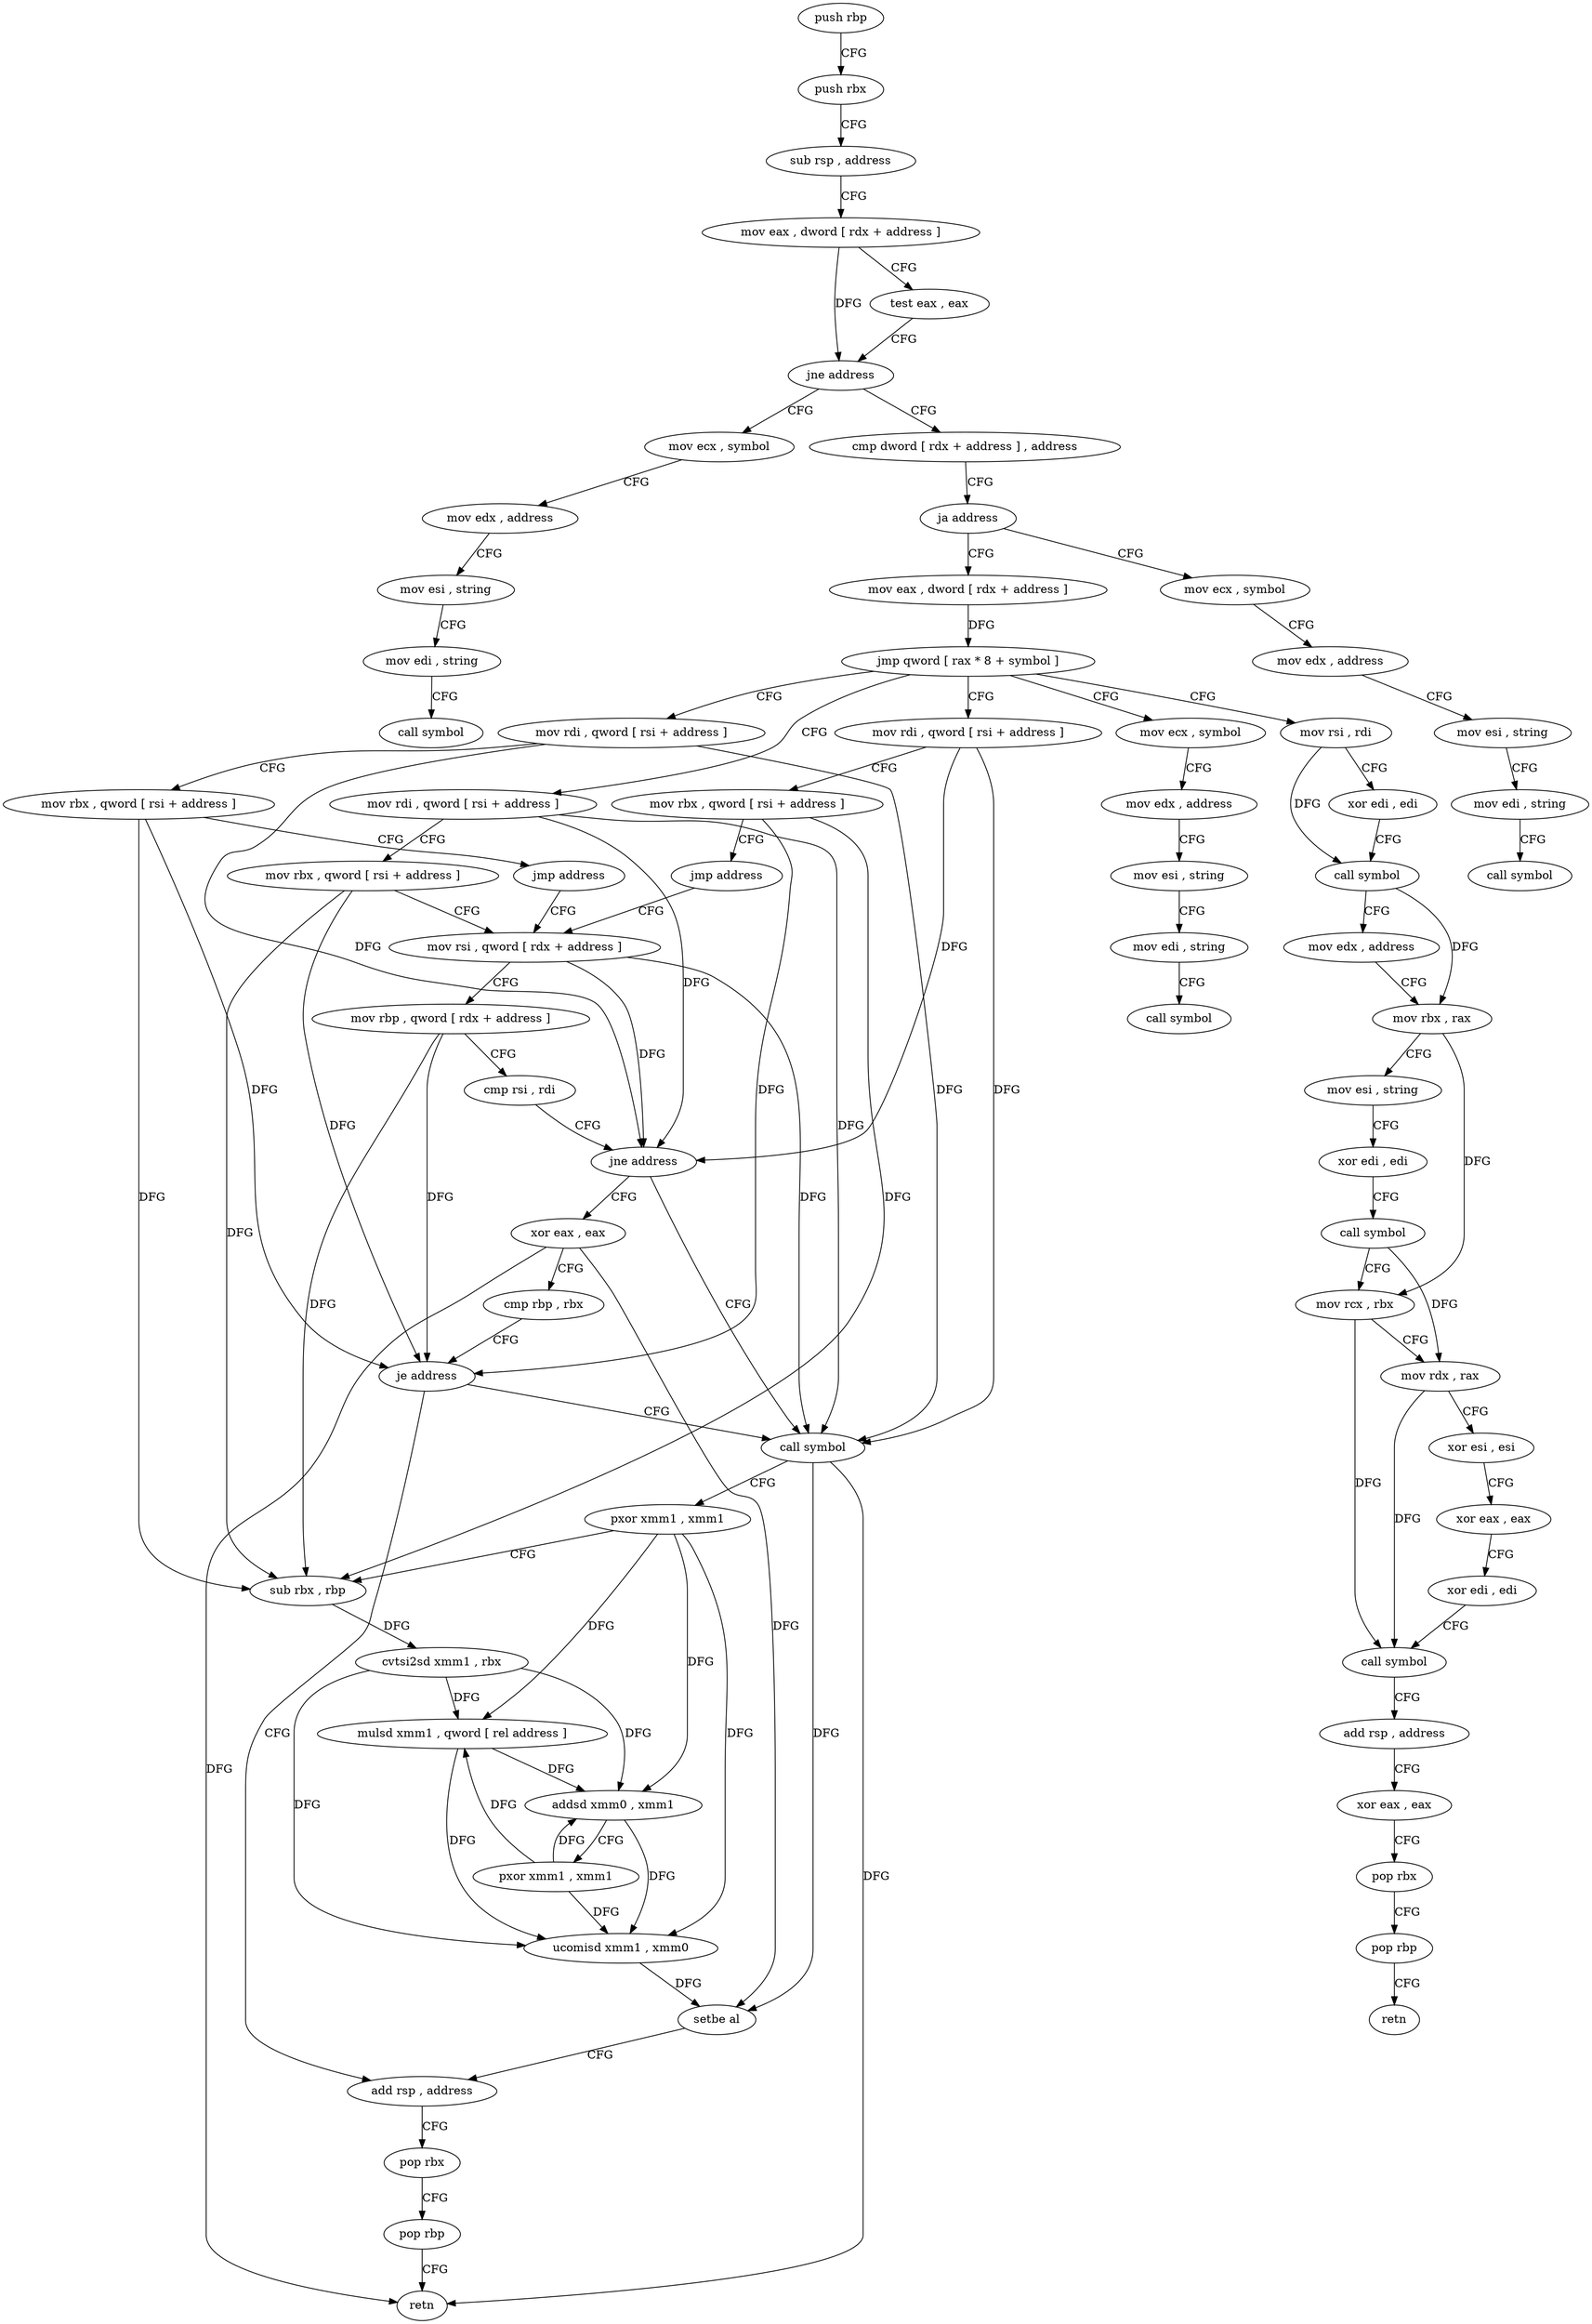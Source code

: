 digraph "func" {
"4217728" [label = "push rbp" ]
"4217729" [label = "push rbx" ]
"4217730" [label = "sub rsp , address" ]
"4217734" [label = "mov eax , dword [ rdx + address ]" ]
"4217737" [label = "test eax , eax" ]
"4217739" [label = "jne address" ]
"4217986" [label = "mov ecx , symbol" ]
"4217745" [label = "cmp dword [ rdx + address ] , address" ]
"4217991" [label = "mov edx , address" ]
"4217996" [label = "mov esi , string" ]
"4218001" [label = "mov edi , string" ]
"4218006" [label = "call symbol" ]
"4217749" [label = "ja address" ]
"4217936" [label = "mov ecx , symbol" ]
"4217755" [label = "mov eax , dword [ rdx + address ]" ]
"4217941" [label = "mov edx , address" ]
"4217946" [label = "mov esi , string" ]
"4217951" [label = "mov edi , string" ]
"4217956" [label = "call symbol" ]
"4217758" [label = "jmp qword [ rax * 8 + symbol ]" ]
"4217768" [label = "mov rdi , qword [ rsi + address ]" ]
"4217848" [label = "mov rdi , qword [ rsi + address ]" ]
"4217864" [label = "mov rsi , rdi" ]
"4217920" [label = "mov rdi , qword [ rsi + address ]" ]
"4217961" [label = "mov ecx , symbol" ]
"4217772" [label = "mov rbx , qword [ rsi + address ]" ]
"4217776" [label = "mov rsi , qword [ rdx + address ]" ]
"4217852" [label = "mov rbx , qword [ rsi + address ]" ]
"4217856" [label = "jmp address" ]
"4217867" [label = "xor edi , edi" ]
"4217869" [label = "call symbol" ]
"4217874" [label = "mov edx , address" ]
"4217879" [label = "mov rbx , rax" ]
"4217882" [label = "mov esi , string" ]
"4217887" [label = "xor edi , edi" ]
"4217889" [label = "call symbol" ]
"4217894" [label = "mov rcx , rbx" ]
"4217897" [label = "mov rdx , rax" ]
"4217900" [label = "xor esi , esi" ]
"4217902" [label = "xor eax , eax" ]
"4217904" [label = "xor edi , edi" ]
"4217906" [label = "call symbol" ]
"4217911" [label = "add rsp , address" ]
"4217915" [label = "xor eax , eax" ]
"4217917" [label = "pop rbx" ]
"4217918" [label = "pop rbp" ]
"4217919" [label = "retn" ]
"4217924" [label = "mov rbx , qword [ rsi + address ]" ]
"4217928" [label = "jmp address" ]
"4217966" [label = "mov edx , address" ]
"4217971" [label = "mov esi , string" ]
"4217976" [label = "mov edi , string" ]
"4217981" [label = "call symbol" ]
"4217796" [label = "call symbol" ]
"4217801" [label = "pxor xmm1 , xmm1" ]
"4217805" [label = "sub rbx , rbp" ]
"4217808" [label = "cvtsi2sd xmm1 , rbx" ]
"4217813" [label = "mulsd xmm1 , qword [ rel address ]" ]
"4217821" [label = "addsd xmm0 , xmm1" ]
"4217825" [label = "pxor xmm1 , xmm1" ]
"4217829" [label = "ucomisd xmm1 , xmm0" ]
"4217833" [label = "setbe al" ]
"4217836" [label = "add rsp , address" ]
"4217789" [label = "xor eax , eax" ]
"4217791" [label = "cmp rbp , rbx" ]
"4217794" [label = "je address" ]
"4217780" [label = "mov rbp , qword [ rdx + address ]" ]
"4217784" [label = "cmp rsi , rdi" ]
"4217787" [label = "jne address" ]
"4217840" [label = "pop rbx" ]
"4217841" [label = "pop rbp" ]
"4217842" [label = "retn" ]
"4217728" -> "4217729" [ label = "CFG" ]
"4217729" -> "4217730" [ label = "CFG" ]
"4217730" -> "4217734" [ label = "CFG" ]
"4217734" -> "4217737" [ label = "CFG" ]
"4217734" -> "4217739" [ label = "DFG" ]
"4217737" -> "4217739" [ label = "CFG" ]
"4217739" -> "4217986" [ label = "CFG" ]
"4217739" -> "4217745" [ label = "CFG" ]
"4217986" -> "4217991" [ label = "CFG" ]
"4217745" -> "4217749" [ label = "CFG" ]
"4217991" -> "4217996" [ label = "CFG" ]
"4217996" -> "4218001" [ label = "CFG" ]
"4218001" -> "4218006" [ label = "CFG" ]
"4217749" -> "4217936" [ label = "CFG" ]
"4217749" -> "4217755" [ label = "CFG" ]
"4217936" -> "4217941" [ label = "CFG" ]
"4217755" -> "4217758" [ label = "DFG" ]
"4217941" -> "4217946" [ label = "CFG" ]
"4217946" -> "4217951" [ label = "CFG" ]
"4217951" -> "4217956" [ label = "CFG" ]
"4217758" -> "4217768" [ label = "CFG" ]
"4217758" -> "4217848" [ label = "CFG" ]
"4217758" -> "4217864" [ label = "CFG" ]
"4217758" -> "4217920" [ label = "CFG" ]
"4217758" -> "4217961" [ label = "CFG" ]
"4217768" -> "4217772" [ label = "CFG" ]
"4217768" -> "4217787" [ label = "DFG" ]
"4217768" -> "4217796" [ label = "DFG" ]
"4217848" -> "4217852" [ label = "CFG" ]
"4217848" -> "4217787" [ label = "DFG" ]
"4217848" -> "4217796" [ label = "DFG" ]
"4217864" -> "4217867" [ label = "CFG" ]
"4217864" -> "4217869" [ label = "DFG" ]
"4217920" -> "4217924" [ label = "CFG" ]
"4217920" -> "4217787" [ label = "DFG" ]
"4217920" -> "4217796" [ label = "DFG" ]
"4217961" -> "4217966" [ label = "CFG" ]
"4217772" -> "4217776" [ label = "CFG" ]
"4217772" -> "4217805" [ label = "DFG" ]
"4217772" -> "4217794" [ label = "DFG" ]
"4217776" -> "4217780" [ label = "CFG" ]
"4217776" -> "4217787" [ label = "DFG" ]
"4217776" -> "4217796" [ label = "DFG" ]
"4217852" -> "4217856" [ label = "CFG" ]
"4217852" -> "4217805" [ label = "DFG" ]
"4217852" -> "4217794" [ label = "DFG" ]
"4217856" -> "4217776" [ label = "CFG" ]
"4217867" -> "4217869" [ label = "CFG" ]
"4217869" -> "4217874" [ label = "CFG" ]
"4217869" -> "4217879" [ label = "DFG" ]
"4217874" -> "4217879" [ label = "CFG" ]
"4217879" -> "4217882" [ label = "CFG" ]
"4217879" -> "4217894" [ label = "DFG" ]
"4217882" -> "4217887" [ label = "CFG" ]
"4217887" -> "4217889" [ label = "CFG" ]
"4217889" -> "4217894" [ label = "CFG" ]
"4217889" -> "4217897" [ label = "DFG" ]
"4217894" -> "4217897" [ label = "CFG" ]
"4217894" -> "4217906" [ label = "DFG" ]
"4217897" -> "4217900" [ label = "CFG" ]
"4217897" -> "4217906" [ label = "DFG" ]
"4217900" -> "4217902" [ label = "CFG" ]
"4217902" -> "4217904" [ label = "CFG" ]
"4217904" -> "4217906" [ label = "CFG" ]
"4217906" -> "4217911" [ label = "CFG" ]
"4217911" -> "4217915" [ label = "CFG" ]
"4217915" -> "4217917" [ label = "CFG" ]
"4217917" -> "4217918" [ label = "CFG" ]
"4217918" -> "4217919" [ label = "CFG" ]
"4217924" -> "4217928" [ label = "CFG" ]
"4217924" -> "4217805" [ label = "DFG" ]
"4217924" -> "4217794" [ label = "DFG" ]
"4217928" -> "4217776" [ label = "CFG" ]
"4217966" -> "4217971" [ label = "CFG" ]
"4217971" -> "4217976" [ label = "CFG" ]
"4217976" -> "4217981" [ label = "CFG" ]
"4217796" -> "4217801" [ label = "CFG" ]
"4217796" -> "4217833" [ label = "DFG" ]
"4217796" -> "4217842" [ label = "DFG" ]
"4217801" -> "4217805" [ label = "CFG" ]
"4217801" -> "4217813" [ label = "DFG" ]
"4217801" -> "4217821" [ label = "DFG" ]
"4217801" -> "4217829" [ label = "DFG" ]
"4217805" -> "4217808" [ label = "DFG" ]
"4217808" -> "4217813" [ label = "DFG" ]
"4217808" -> "4217821" [ label = "DFG" ]
"4217808" -> "4217829" [ label = "DFG" ]
"4217813" -> "4217821" [ label = "DFG" ]
"4217813" -> "4217829" [ label = "DFG" ]
"4217821" -> "4217825" [ label = "CFG" ]
"4217821" -> "4217829" [ label = "DFG" ]
"4217825" -> "4217829" [ label = "DFG" ]
"4217825" -> "4217813" [ label = "DFG" ]
"4217825" -> "4217821" [ label = "DFG" ]
"4217829" -> "4217833" [ label = "DFG" ]
"4217833" -> "4217836" [ label = "CFG" ]
"4217836" -> "4217840" [ label = "CFG" ]
"4217789" -> "4217791" [ label = "CFG" ]
"4217789" -> "4217833" [ label = "DFG" ]
"4217789" -> "4217842" [ label = "DFG" ]
"4217791" -> "4217794" [ label = "CFG" ]
"4217794" -> "4217836" [ label = "CFG" ]
"4217794" -> "4217796" [ label = "CFG" ]
"4217780" -> "4217784" [ label = "CFG" ]
"4217780" -> "4217805" [ label = "DFG" ]
"4217780" -> "4217794" [ label = "DFG" ]
"4217784" -> "4217787" [ label = "CFG" ]
"4217787" -> "4217796" [ label = "CFG" ]
"4217787" -> "4217789" [ label = "CFG" ]
"4217840" -> "4217841" [ label = "CFG" ]
"4217841" -> "4217842" [ label = "CFG" ]
}
